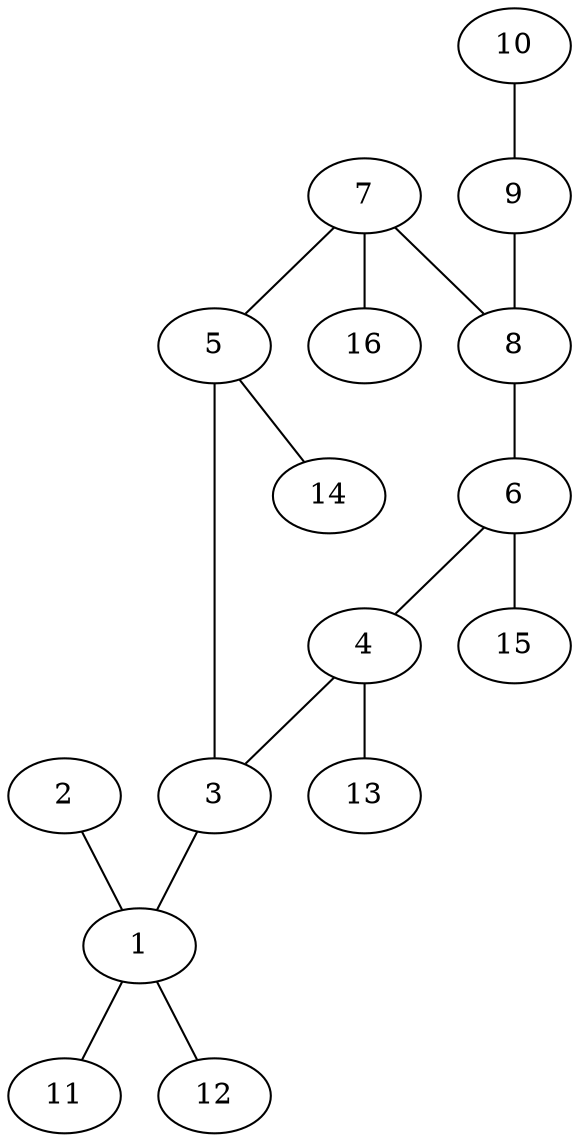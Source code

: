 graph molecule_3565 {
	1	 [chem=C];
	11	 [chem=H];
	1 -- 11	 [valence=1];
	12	 [chem=H];
	1 -- 12	 [valence=1];
	2	 [chem=Cl];
	2 -- 1	 [valence=1];
	3	 [chem=C];
	3 -- 1	 [valence=1];
	4	 [chem=C];
	4 -- 3	 [valence=2];
	13	 [chem=H];
	4 -- 13	 [valence=1];
	5	 [chem=C];
	5 -- 3	 [valence=1];
	14	 [chem=H];
	5 -- 14	 [valence=1];
	6	 [chem=C];
	6 -- 4	 [valence=1];
	15	 [chem=H];
	6 -- 15	 [valence=1];
	7	 [chem=C];
	7 -- 5	 [valence=2];
	8	 [chem=C];
	7 -- 8	 [valence=1];
	16	 [chem=H];
	7 -- 16	 [valence=1];
	8 -- 6	 [valence=2];
	9	 [chem=C];
	9 -- 8	 [valence=1];
	10	 [chem=N];
	10 -- 9	 [valence=3];
}
